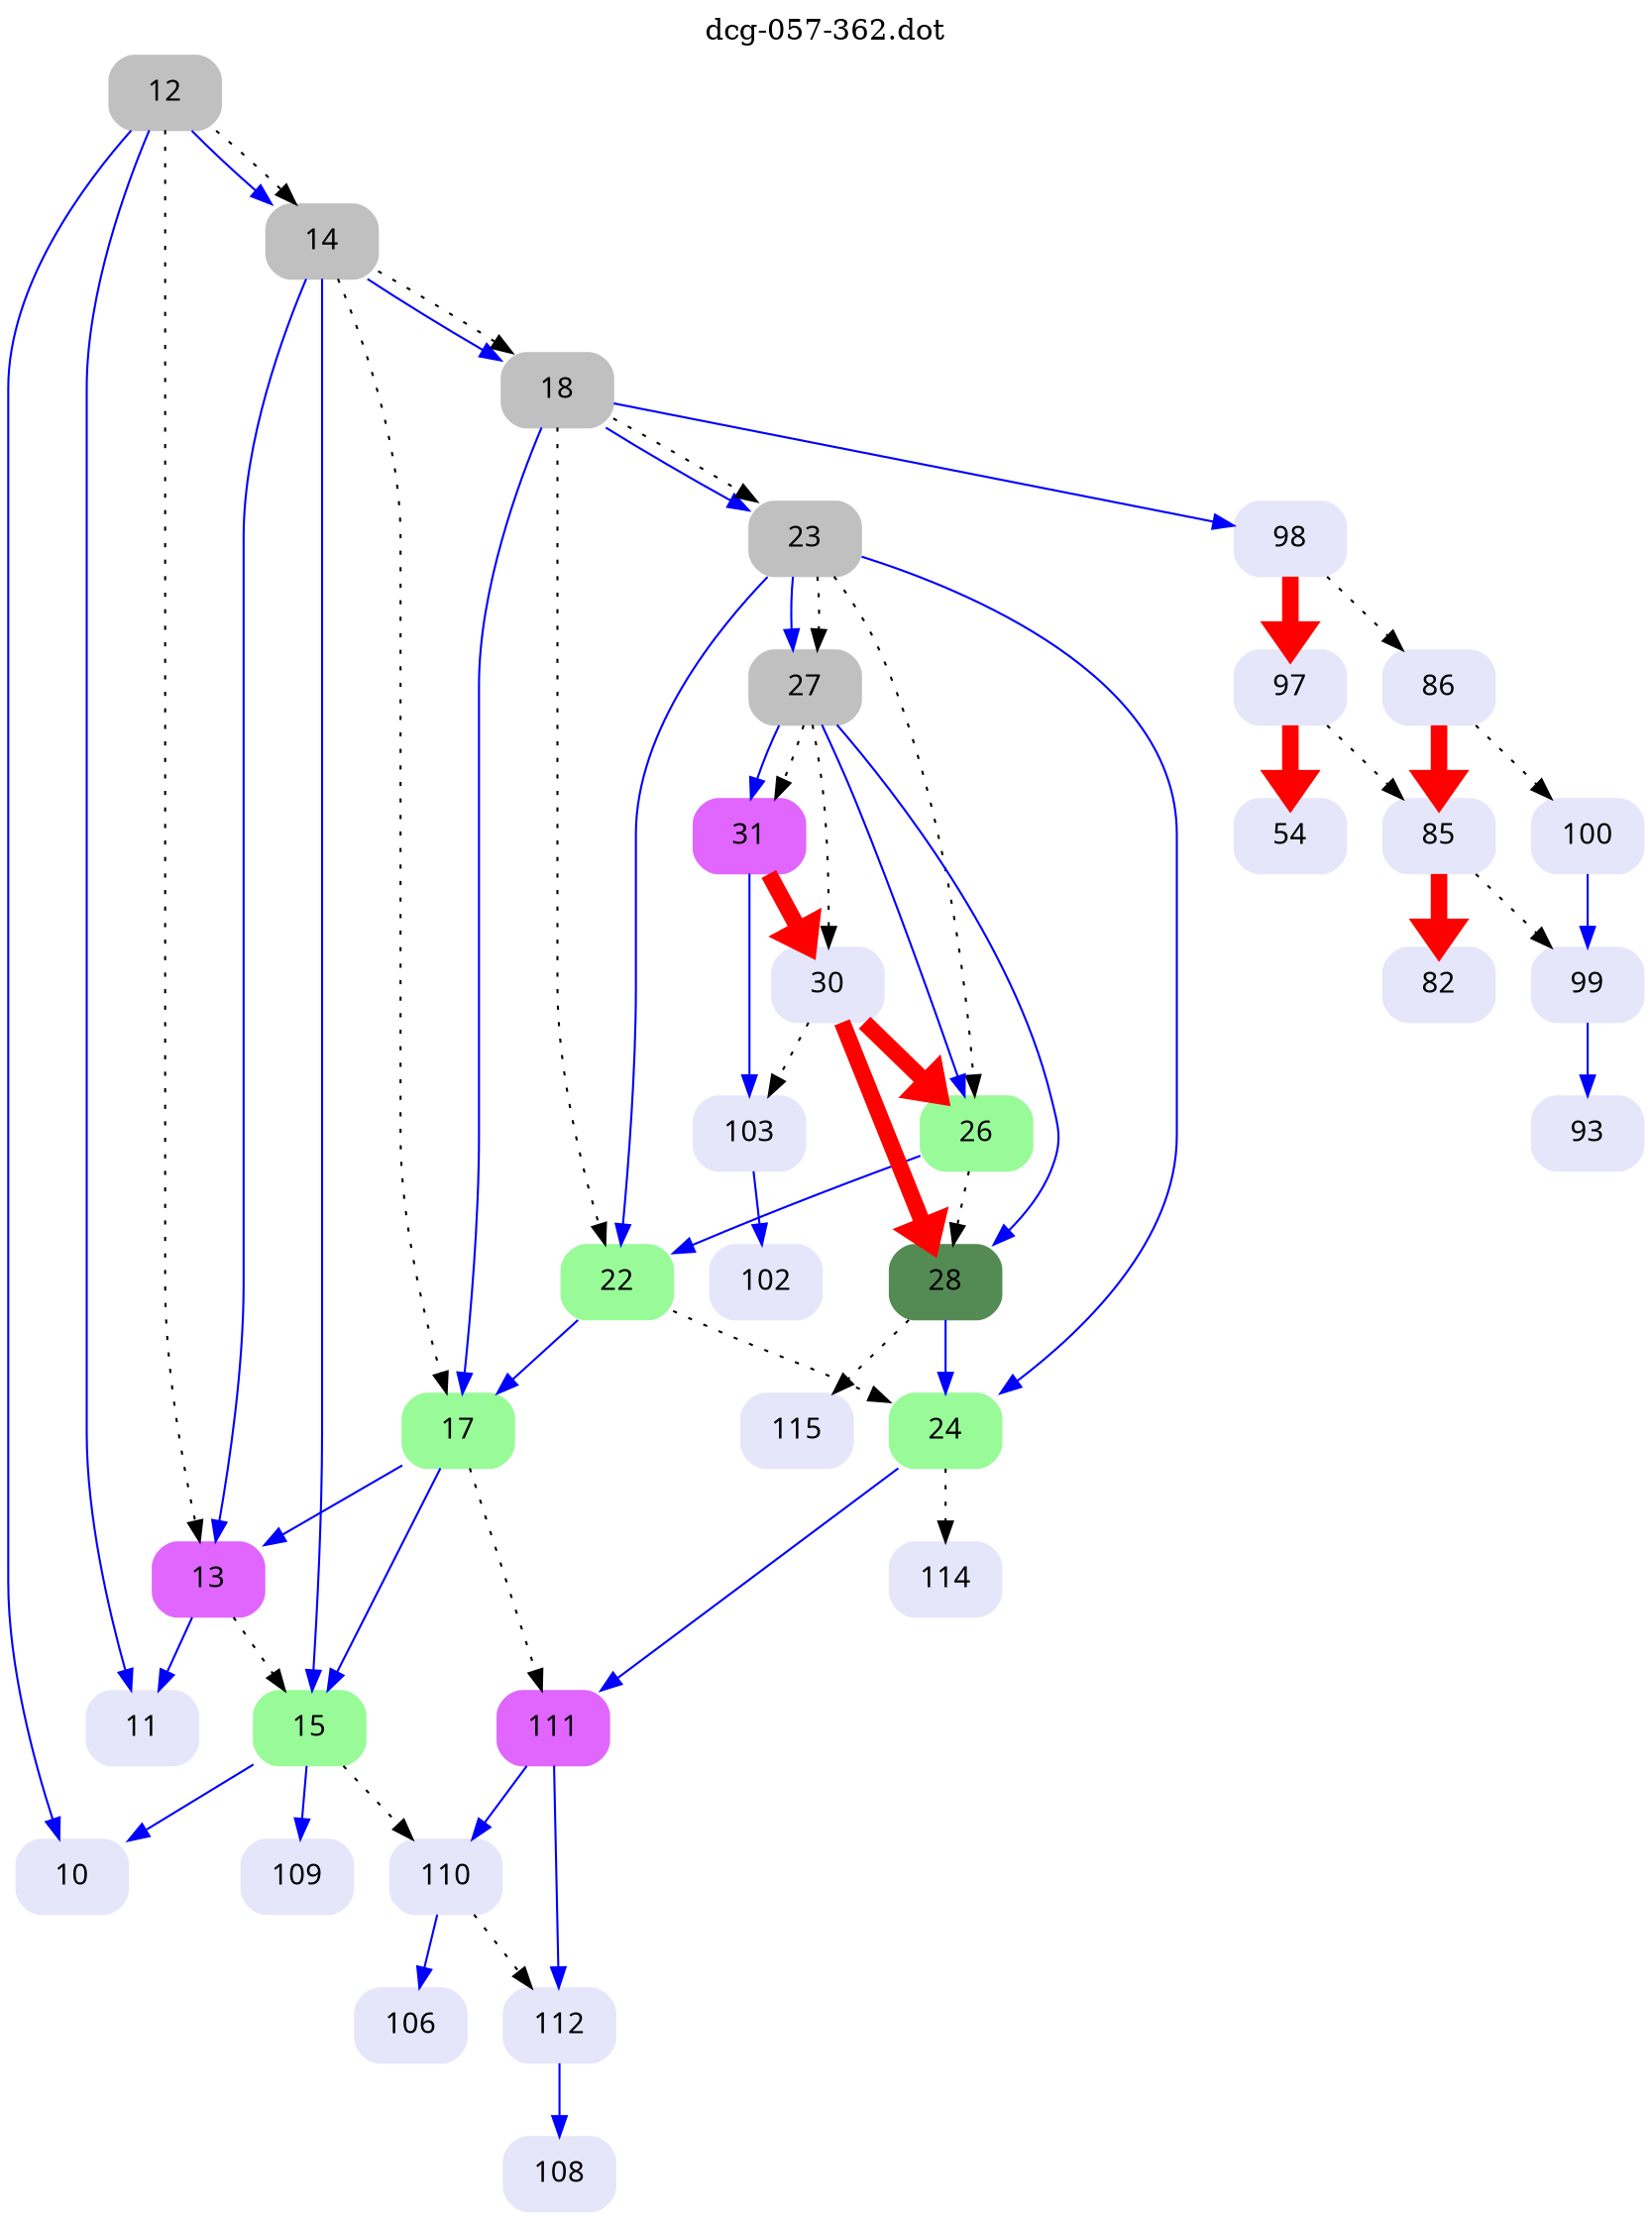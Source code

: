 digraph dcg_57 {
  labelloc="t";
  label="dcg-057-362.dot";
  node [fontname="sans-serif"];
  node [shape=box style="rounded,filled"];
  n12 [label="12" color=grey];
  n12 -> n11 [color=blue penwidth=1];
  n12 -> n10 [color=blue penwidth=1];
  n12 -> n14 [color=blue penwidth=1];
  n12 -> n13 [style=dotted,label=""];
  n12 -> n14 [style=dotted,label=""];
  n14 [label="14" color=grey];
  n14 -> n13 [color=blue penwidth=1];
  n14 -> n15 [color=blue penwidth=1];
  n14 -> n18 [color=blue penwidth=1];
  n14 -> n17 [style=dotted,label=""];
  n14 -> n18 [style=dotted,label=""];
  n18 [label="18" color=grey];
  n18 -> n17 [color=blue penwidth=1];
  n18 -> n98 [color=blue penwidth=1];
  n18 -> n23 [color=blue penwidth=1];
  n18 -> n22 [style=dotted,label=""];
  n18 -> n23 [style=dotted,label=""];
  n23 [label="23" color=grey];
  n23 -> n22 [color=blue penwidth=1];
  n23 -> n24 [color=blue penwidth=1];
  n23 -> n27 [color=blue penwidth=1];
  n23 -> n26 [style=dotted,label=""];
  n23 -> n27 [style=dotted,label=""];
  n27 [label="27" color=grey];
  n27 -> n26 [color=blue penwidth=1];
  n27 -> n28 [color=blue penwidth=1];
  n27 -> n31 [color=blue penwidth=1];
  n27 -> n30 [style=dotted,label=""];
  n27 -> n31 [style=dotted,label=""];
  n31 [label="31" color=mediumorchid1];
  n31 -> n30 [color=red penwidth=8];
  n31 -> n103 [color=blue penwidth=1];
  n103 [label="103" color=lavender];
  n103 -> n102 [color=blue penwidth=1];
  n102 [label="102" color=lavender];
  n30 [label="30" color=lavender];
  n30 -> n26 [color=red penwidth=8];
  n30 -> n28 [color=red penwidth=8];
  n30 -> n103 [style=dotted,label=""];
  n28 [label="28" color=palegreen4];
  n28 -> n24 [color=blue penwidth=1];
  n28 -> n115 [style=dotted,label=""];
  n24 [label="24" color=palegreen];
  n24 -> n111 [color=blue penwidth=1];
  n24 -> n114 [style=dotted,label=""];
  n111 [label="111" color=mediumorchid1];
  n111 -> n110 [color=blue penwidth=1];
  n111 -> n112 [color=blue penwidth=1];
  n112 [label="112" color=lavender];
  n112 -> n108 [color=blue penwidth=1];
  n108 [label="108" color=lavender];
  n110 [label="110" color=lavender];
  n110 -> n106 [color=blue penwidth=1];
  n110 -> n112 [style=dotted,label=""];
  n106 [label="106" color=lavender];
  n114 [label="114" color=lavender];
  n115 [label="115" color=lavender];
  n26 [label="26" color=palegreen];
  n26 -> n22 [color=blue penwidth=1];
  n26 -> n28 [style=dotted,label=""];
  n22 [label="22" color=palegreen];
  n22 -> n17 [color=blue penwidth=1];
  n22 -> n24 [style=dotted,label=""];
  n17 [label="17" color=palegreen];
  n17 -> n13 [color=blue penwidth=1];
  n17 -> n15 [color=blue penwidth=1];
  n17 -> n111 [style=dotted,label=""];
  n15 [label="15" color=palegreen];
  n15 -> n10 [color=blue penwidth=1];
  n15 -> n109 [color=blue penwidth=1];
  n15 -> n110 [style=dotted,label=""];
  n109 [label="109" color=lavender];
  n10 [label="10" color=lavender];
  n13 [label="13" color=mediumorchid1];
  n13 -> n11 [color=blue penwidth=1];
  n13 -> n15 [style=dotted,label=""];
  n11 [label="11" color=lavender];
  n98 [label="98" color=lavender];
  n98 -> n97 [color=red penwidth=8];
  n98 -> n86 [style=dotted,label=""];
  n97 [label="97" color=lavender];
  n97 -> n54 [color=red penwidth=8];
  n97 -> n85 [style=dotted,label=""];
  n54 [label="54" color=lavender];
  n85 [label="85" color=lavender];
  n85 -> n82 [color=red penwidth=8];
  n85 -> n99 [style=dotted,label=""];
  n82 [label="82" color=lavender];
  n99 [label="99" color=lavender];
  n99 -> n93 [color=blue penwidth=1];
  n93 [label="93" color=lavender];
  n86 [label="86" color=lavender];
  n86 -> n85 [color=red penwidth=8];
  n86 -> n100 [style=dotted,label=""];
  n100 [label="100" color=lavender];
  n100 -> n99 [color=blue penwidth=1];
}
